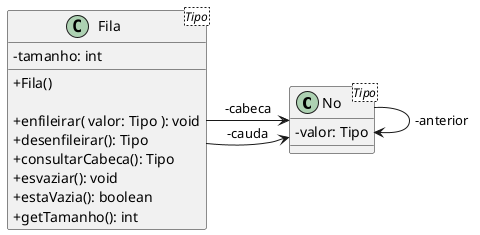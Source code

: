@startuml

skinparam classAttributeIconSize 0

class No<Tipo> {
    - valor: Tipo
}

class Fila<Tipo> {

    - tamanho: int

    + Fila()

    + enfileirar( valor: Tipo ): void
    + desenfileirar(): Tipo
    + consultarCabeca(): Tipo
    + esvaziar(): void
    + estaVazia(): boolean
    + getTamanho(): int

}

Fila -> No: -cabeca
Fila -> No: -cauda

No -> No: -anterior

@enduml
